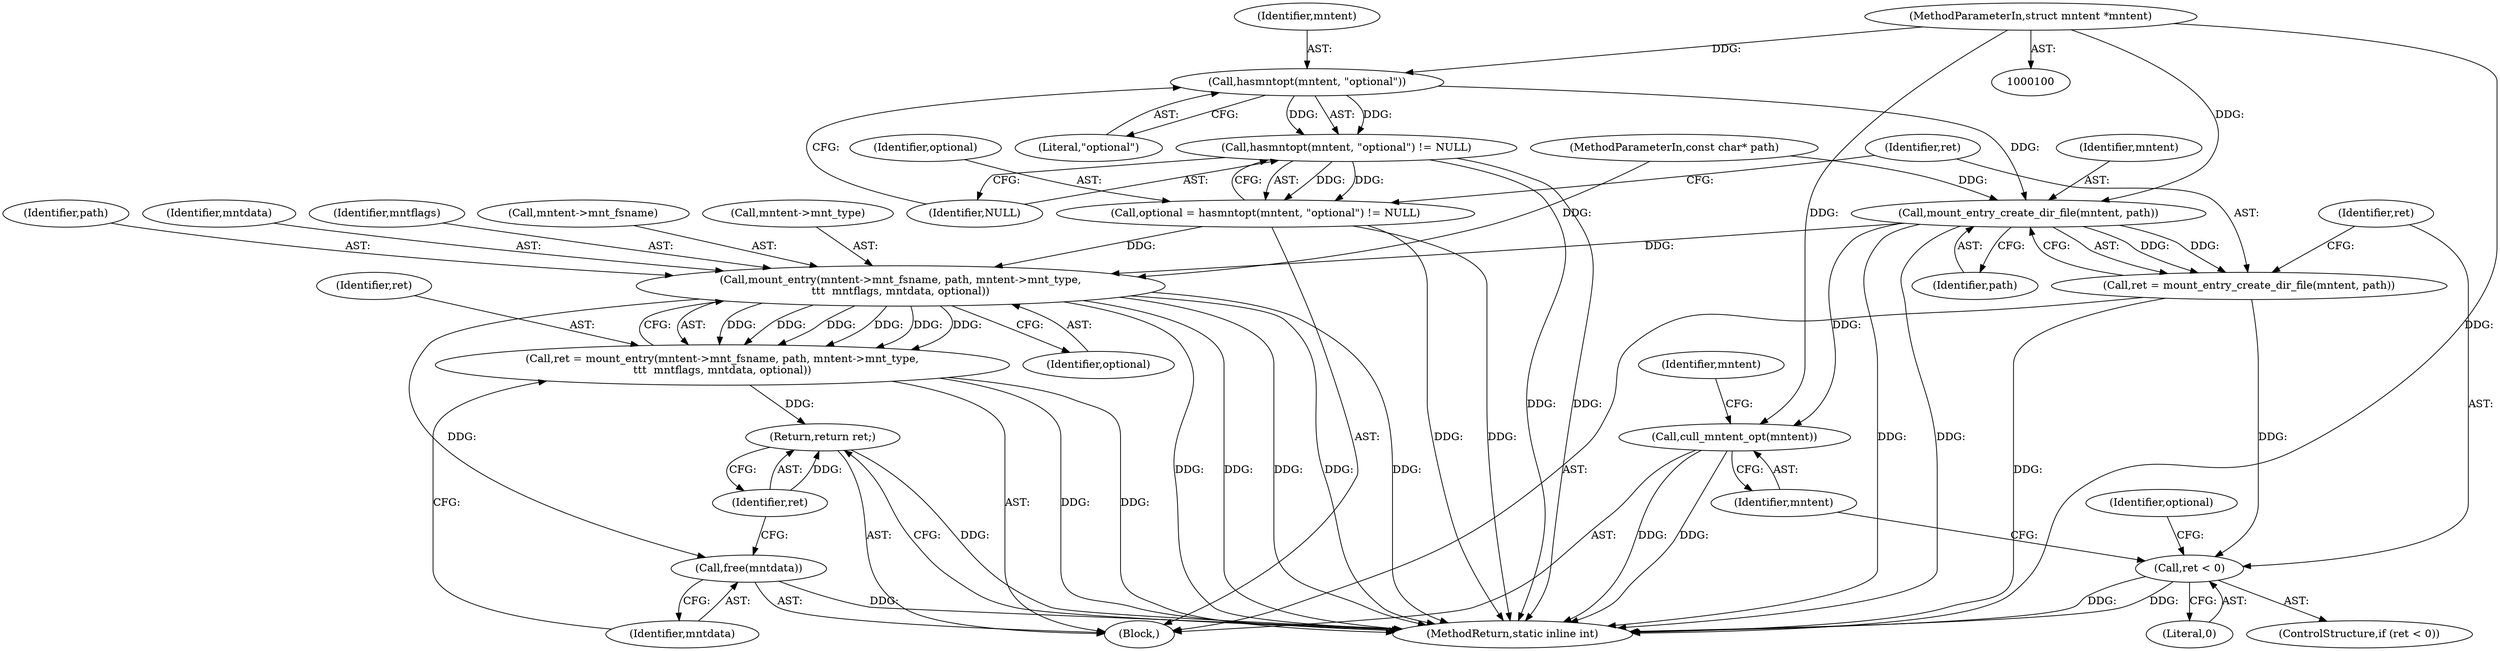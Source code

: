 digraph "0_lxc_592fd47a6245508b79fe6ac819fe6d3b2c1289be_7@pointer" {
"1000111" [label="(Call,hasmntopt(mntent, \"optional\"))"];
"1000101" [label="(MethodParameterIn,struct mntent *mntent)"];
"1000110" [label="(Call,hasmntopt(mntent, \"optional\") != NULL)"];
"1000108" [label="(Call,optional = hasmntopt(mntent, \"optional\") != NULL)"];
"1000151" [label="(Call,mount_entry(mntent->mnt_fsname, path, mntent->mnt_type,\n\t\t\t  mntflags, mntdata, optional))"];
"1000149" [label="(Call,ret = mount_entry(mntent->mnt_fsname, path, mntent->mnt_type,\n\t\t\t  mntflags, mntdata, optional))"];
"1000164" [label="(Return,return ret;)"];
"1000162" [label="(Call,free(mntdata))"];
"1000117" [label="(Call,mount_entry_create_dir_file(mntent, path))"];
"1000115" [label="(Call,ret = mount_entry_create_dir_file(mntent, path))"];
"1000121" [label="(Call,ret < 0)"];
"1000130" [label="(Call,cull_mntent_opt(mntent))"];
"1000166" [label="(MethodReturn,static inline int)"];
"1000126" [label="(Identifier,optional)"];
"1000122" [label="(Identifier,ret)"];
"1000151" [label="(Call,mount_entry(mntent->mnt_fsname, path, mntent->mnt_type,\n\t\t\t  mntflags, mntdata, optional))"];
"1000130" [label="(Call,cull_mntent_opt(mntent))"];
"1000155" [label="(Identifier,path)"];
"1000111" [label="(Call,hasmntopt(mntent, \"optional\"))"];
"1000117" [label="(Call,mount_entry_create_dir_file(mntent, path))"];
"1000109" [label="(Identifier,optional)"];
"1000165" [label="(Identifier,ret)"];
"1000110" [label="(Call,hasmntopt(mntent, \"optional\") != NULL)"];
"1000113" [label="(Literal,\"optional\")"];
"1000120" [label="(ControlStructure,if (ret < 0))"];
"1000161" [label="(Identifier,optional)"];
"1000156" [label="(Call,mntent->mnt_type)"];
"1000164" [label="(Return,return ret;)"];
"1000101" [label="(MethodParameterIn,struct mntent *mntent)"];
"1000119" [label="(Identifier,path)"];
"1000118" [label="(Identifier,mntent)"];
"1000136" [label="(Identifier,mntent)"];
"1000108" [label="(Call,optional = hasmntopt(mntent, \"optional\") != NULL)"];
"1000160" [label="(Identifier,mntdata)"];
"1000131" [label="(Identifier,mntent)"];
"1000159" [label="(Identifier,mntflags)"];
"1000162" [label="(Call,free(mntdata))"];
"1000112" [label="(Identifier,mntent)"];
"1000103" [label="(Block,)"];
"1000163" [label="(Identifier,mntdata)"];
"1000102" [label="(MethodParameterIn,const char* path)"];
"1000149" [label="(Call,ret = mount_entry(mntent->mnt_fsname, path, mntent->mnt_type,\n\t\t\t  mntflags, mntdata, optional))"];
"1000116" [label="(Identifier,ret)"];
"1000115" [label="(Call,ret = mount_entry_create_dir_file(mntent, path))"];
"1000114" [label="(Identifier,NULL)"];
"1000152" [label="(Call,mntent->mnt_fsname)"];
"1000150" [label="(Identifier,ret)"];
"1000121" [label="(Call,ret < 0)"];
"1000123" [label="(Literal,0)"];
"1000111" -> "1000110"  [label="AST: "];
"1000111" -> "1000113"  [label="CFG: "];
"1000112" -> "1000111"  [label="AST: "];
"1000113" -> "1000111"  [label="AST: "];
"1000114" -> "1000111"  [label="CFG: "];
"1000111" -> "1000110"  [label="DDG: "];
"1000111" -> "1000110"  [label="DDG: "];
"1000101" -> "1000111"  [label="DDG: "];
"1000111" -> "1000117"  [label="DDG: "];
"1000101" -> "1000100"  [label="AST: "];
"1000101" -> "1000166"  [label="DDG: "];
"1000101" -> "1000117"  [label="DDG: "];
"1000101" -> "1000130"  [label="DDG: "];
"1000110" -> "1000108"  [label="AST: "];
"1000110" -> "1000114"  [label="CFG: "];
"1000114" -> "1000110"  [label="AST: "];
"1000108" -> "1000110"  [label="CFG: "];
"1000110" -> "1000166"  [label="DDG: "];
"1000110" -> "1000166"  [label="DDG: "];
"1000110" -> "1000108"  [label="DDG: "];
"1000110" -> "1000108"  [label="DDG: "];
"1000108" -> "1000103"  [label="AST: "];
"1000109" -> "1000108"  [label="AST: "];
"1000116" -> "1000108"  [label="CFG: "];
"1000108" -> "1000166"  [label="DDG: "];
"1000108" -> "1000166"  [label="DDG: "];
"1000108" -> "1000151"  [label="DDG: "];
"1000151" -> "1000149"  [label="AST: "];
"1000151" -> "1000161"  [label="CFG: "];
"1000152" -> "1000151"  [label="AST: "];
"1000155" -> "1000151"  [label="AST: "];
"1000156" -> "1000151"  [label="AST: "];
"1000159" -> "1000151"  [label="AST: "];
"1000160" -> "1000151"  [label="AST: "];
"1000161" -> "1000151"  [label="AST: "];
"1000149" -> "1000151"  [label="CFG: "];
"1000151" -> "1000166"  [label="DDG: "];
"1000151" -> "1000166"  [label="DDG: "];
"1000151" -> "1000166"  [label="DDG: "];
"1000151" -> "1000166"  [label="DDG: "];
"1000151" -> "1000166"  [label="DDG: "];
"1000151" -> "1000149"  [label="DDG: "];
"1000151" -> "1000149"  [label="DDG: "];
"1000151" -> "1000149"  [label="DDG: "];
"1000151" -> "1000149"  [label="DDG: "];
"1000151" -> "1000149"  [label="DDG: "];
"1000151" -> "1000149"  [label="DDG: "];
"1000117" -> "1000151"  [label="DDG: "];
"1000102" -> "1000151"  [label="DDG: "];
"1000151" -> "1000162"  [label="DDG: "];
"1000149" -> "1000103"  [label="AST: "];
"1000150" -> "1000149"  [label="AST: "];
"1000163" -> "1000149"  [label="CFG: "];
"1000149" -> "1000166"  [label="DDG: "];
"1000149" -> "1000166"  [label="DDG: "];
"1000149" -> "1000164"  [label="DDG: "];
"1000164" -> "1000103"  [label="AST: "];
"1000164" -> "1000165"  [label="CFG: "];
"1000165" -> "1000164"  [label="AST: "];
"1000166" -> "1000164"  [label="CFG: "];
"1000164" -> "1000166"  [label="DDG: "];
"1000165" -> "1000164"  [label="DDG: "];
"1000162" -> "1000103"  [label="AST: "];
"1000162" -> "1000163"  [label="CFG: "];
"1000163" -> "1000162"  [label="AST: "];
"1000165" -> "1000162"  [label="CFG: "];
"1000162" -> "1000166"  [label="DDG: "];
"1000117" -> "1000115"  [label="AST: "];
"1000117" -> "1000119"  [label="CFG: "];
"1000118" -> "1000117"  [label="AST: "];
"1000119" -> "1000117"  [label="AST: "];
"1000115" -> "1000117"  [label="CFG: "];
"1000117" -> "1000166"  [label="DDG: "];
"1000117" -> "1000166"  [label="DDG: "];
"1000117" -> "1000115"  [label="DDG: "];
"1000117" -> "1000115"  [label="DDG: "];
"1000102" -> "1000117"  [label="DDG: "];
"1000117" -> "1000130"  [label="DDG: "];
"1000115" -> "1000103"  [label="AST: "];
"1000116" -> "1000115"  [label="AST: "];
"1000122" -> "1000115"  [label="CFG: "];
"1000115" -> "1000166"  [label="DDG: "];
"1000115" -> "1000121"  [label="DDG: "];
"1000121" -> "1000120"  [label="AST: "];
"1000121" -> "1000123"  [label="CFG: "];
"1000122" -> "1000121"  [label="AST: "];
"1000123" -> "1000121"  [label="AST: "];
"1000126" -> "1000121"  [label="CFG: "];
"1000131" -> "1000121"  [label="CFG: "];
"1000121" -> "1000166"  [label="DDG: "];
"1000121" -> "1000166"  [label="DDG: "];
"1000130" -> "1000103"  [label="AST: "];
"1000130" -> "1000131"  [label="CFG: "];
"1000131" -> "1000130"  [label="AST: "];
"1000136" -> "1000130"  [label="CFG: "];
"1000130" -> "1000166"  [label="DDG: "];
"1000130" -> "1000166"  [label="DDG: "];
}
